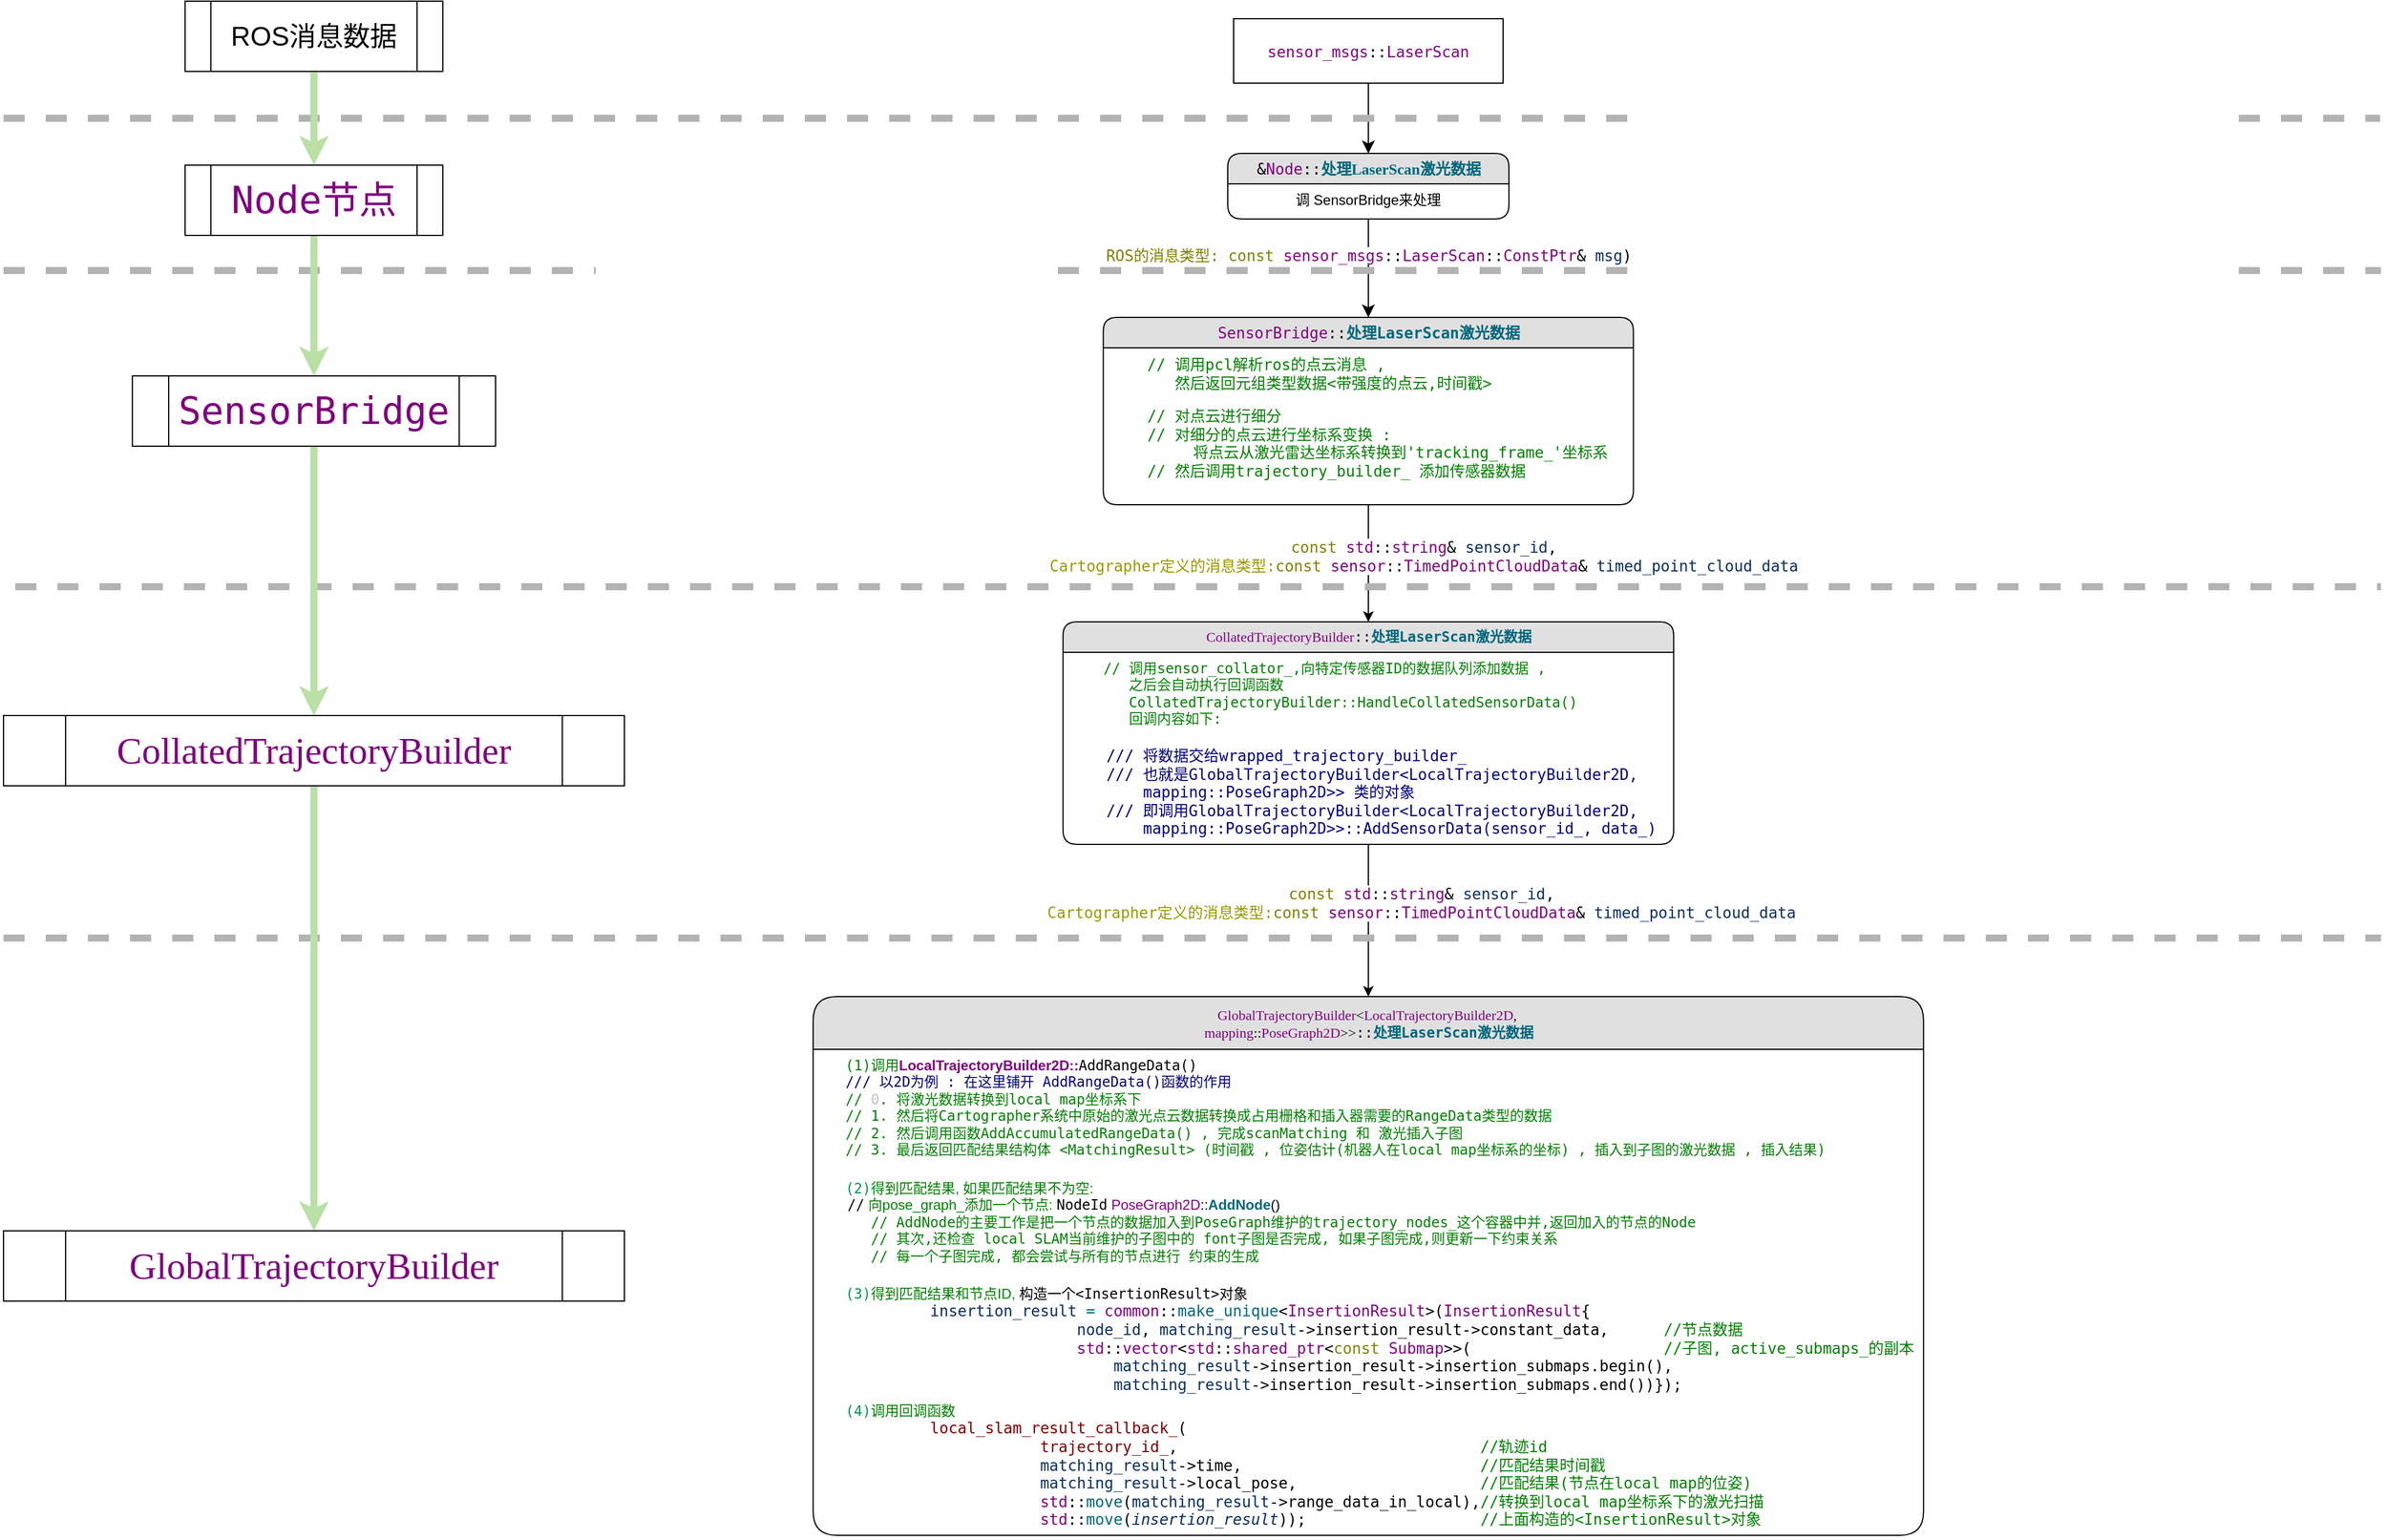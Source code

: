 <mxfile version="12.8.5" type="device"><diagram name="Page-1" id="52a04d89-c75d-2922-d76d-85b35f80e030"><mxGraphModel dx="3928" dy="987" grid="1" gridSize="10" guides="1" tooltips="1" connect="1" arrows="1" fold="1" page="1" pageScale="1" pageWidth="1100" pageHeight="850" background="#ffffff" math="0" shadow="0"><root><mxCell id="0"/><mxCell id="1" parent="0"/><mxCell id="1fdf3b25b50cf41e-27" style="edgeStyle=none;html=1;labelBackgroundColor=none;startFill=0;startSize=8;endFill=1;endSize=8;fontFamily=Verdana;fontSize=12;" parent="1" source="17472293e6e8944d-30" target="1fdf3b25b50cf41e-1" edge="1"><mxGeometry relative="1" as="geometry"/></mxCell><mxCell id="17472293e6e8944d-30" value="&lt;pre style=&quot;font-size: medium ; margin-top: 0px ; margin-bottom: 0px&quot;&gt;&lt;span style=&quot;color: rgb(128 , 0 , 128)&quot;&gt;sensor_msgs&lt;/span&gt;::&lt;span style=&quot;color: rgb(128 , 0 , 128)&quot;&gt;LaserScan&lt;/span&gt;&lt;/pre&gt;" style="whiteSpace=wrap;html=1;rounded=0;shadow=0;comic=0;labelBackgroundColor=none;strokeWidth=1;fontFamily=Verdana;fontSize=12;align=center;" parent="1" vertex="1"><mxGeometry x="-50" y="55" width="230" height="55" as="geometry"/></mxCell><mxCell id="1fdf3b25b50cf41e-28" style="edgeStyle=none;html=1;labelBackgroundColor=none;startFill=0;startSize=8;endFill=1;endSize=8;fontFamily=Verdana;fontSize=12;entryX=0.5;entryY=0;entryDx=0;entryDy=0;" parent="1" source="1fdf3b25b50cf41e-1" target="2oKRFLyECyDl7NHbIisZ-1" edge="1"><mxGeometry relative="1" as="geometry"><mxPoint x="720" y="82.545" as="targetPoint"/></mxGeometry></mxCell><mxCell id="2oKRFLyECyDl7NHbIisZ-4" value="&lt;pre style=&quot;font-size: medium ; margin-top: 0px ; margin-bottom: 0px&quot;&gt;&lt;span style=&quot;color: rgb(128 , 128 , 0)&quot;&gt;ROS的消息类型: const&lt;/span&gt;&lt;span style=&quot;color: rgb(192 , 192 , 192)&quot;&gt; &lt;/span&gt;&lt;span style=&quot;color: rgb(128 , 0 , 128)&quot;&gt;sensor_msgs&lt;/span&gt;::&lt;span style=&quot;color: rgb(128 , 0 , 128)&quot;&gt;LaserScan&lt;/span&gt;::&lt;span style=&quot;color: rgb(128 , 0 , 128)&quot;&gt;ConstPtr&lt;/span&gt;&amp;amp;&lt;span style=&quot;color: rgb(192 , 192 , 192)&quot;&gt; &lt;/span&gt;&lt;span style=&quot;color: rgb(9 , 46 , 100)&quot;&gt;msg&lt;/span&gt;)&lt;/pre&gt;" style="text;html=1;align=center;verticalAlign=middle;resizable=0;points=[];labelBackgroundColor=#ffffff;fontSize=13;" vertex="1" connectable="0" parent="1fdf3b25b50cf41e-28"><mxGeometry x="-0.267" relative="1" as="geometry"><mxPoint as="offset"/></mxGeometry></mxCell><mxCell id="1fdf3b25b50cf41e-1" value="&lt;pre style=&quot;font-size: 13px; margin-top: 0px; margin-bottom: 0px;&quot;&gt;&amp;amp;&lt;span style=&quot;color: rgb(128, 0, 128); font-size: 13px;&quot;&gt;Node&lt;/span&gt;::&lt;b style=&quot;color: rgb(0, 103, 124); font-family: verdana; white-space: nowrap; font-size: 13px;&quot;&gt;处理LaserScan激光数据&lt;/b&gt;&lt;/pre&gt;" style="swimlane;html=1;fontStyle=0;childLayout=stackLayout;horizontal=1;startSize=26;fillColor=#e0e0e0;horizontalStack=0;resizeParent=1;resizeLast=0;collapsible=1;marginBottom=0;swimlaneFillColor=#ffffff;align=center;rounded=1;shadow=0;comic=0;labelBackgroundColor=none;strokeWidth=1;fontFamily=Verdana;fontSize=13;" parent="1" vertex="1"><mxGeometry x="-55" y="170" width="240" height="56" as="geometry"/></mxCell><mxCell id="1fdf3b25b50cf41e-2" value="调 SensorBridge来处理" style="text;html=1;strokeColor=none;fillColor=none;spacingLeft=4;spacingRight=4;whiteSpace=wrap;overflow=hidden;rotatable=0;points=[[0,0.5],[1,0.5]];portConstraint=eastwest;align=center;" parent="1fdf3b25b50cf41e-1" vertex="1"><mxGeometry y="26" width="240" height="26" as="geometry"/></mxCell><mxCell id="2oKRFLyECyDl7NHbIisZ-8" style="edgeStyle=orthogonalEdgeStyle;rounded=0;orthogonalLoop=1;jettySize=auto;html=1;exitX=0.5;exitY=1;exitDx=0;exitDy=0;entryX=0.5;entryY=0;entryDx=0;entryDy=0;fontSize=12;" edge="1" parent="1" source="2oKRFLyECyDl7NHbIisZ-1" target="2oKRFLyECyDl7NHbIisZ-5"><mxGeometry relative="1" as="geometry"/></mxCell><mxCell id="2oKRFLyECyDl7NHbIisZ-9" value="&lt;pre style=&quot;font-size: medium ; margin-top: 0px ; margin-bottom: 0px&quot;&gt;&lt;span style=&quot;color: rgb(192 , 192 , 192)&quot;&gt;            &lt;/span&gt;&lt;span style=&quot;color: rgb(128 , 128 , 0)&quot;&gt;const&lt;/span&gt;&lt;span style=&quot;color: rgb(192 , 192 , 192)&quot;&gt; &lt;/span&gt;&lt;span style=&quot;color: rgb(128 , 0 , 128)&quot;&gt;std&lt;/span&gt;::&lt;span style=&quot;color: rgb(128 , 0 , 128)&quot;&gt;string&lt;/span&gt;&amp;amp;&lt;span style=&quot;color: rgb(192 , 192 , 192)&quot;&gt; &lt;/span&gt;&lt;span style=&quot;color: rgb(9 , 46 , 100)&quot;&gt;sensor_id&lt;/span&gt;,&lt;/pre&gt;&lt;pre style=&quot;font-size: medium ; margin-top: 0px ; margin-bottom: 0px&quot;&gt;&lt;span style=&quot;color: rgb(192 , 192 , 192)&quot;&gt;         &lt;/span&gt;&lt;font color=&quot;#999900&quot;&gt;   Cartographer定义的消息类型:&lt;/font&gt;&lt;span style=&quot;color: rgb(128 , 128 , 0)&quot;&gt;const&lt;/span&gt;&lt;span style=&quot;color: rgb(192 , 192 , 192)&quot;&gt; &lt;/span&gt;&lt;span style=&quot;color: rgb(128 , 0 , 128)&quot;&gt;sensor&lt;/span&gt;::&lt;span style=&quot;color: rgb(128 , 0 , 128)&quot;&gt;TimedPointCloudData&lt;/span&gt;&amp;amp;&lt;span style=&quot;color: rgb(192 , 192 , 192)&quot;&gt; &lt;/span&gt;&lt;span style=&quot;color: rgb(9 , 46 , 100)&quot;&gt;timed_point_cloud_data&lt;/span&gt;&lt;/pre&gt;" style="text;html=1;align=center;verticalAlign=middle;resizable=0;points=[];labelBackgroundColor=#ffffff;fontSize=12;" vertex="1" connectable="0" parent="2oKRFLyECyDl7NHbIisZ-8"><mxGeometry x="-0.293" relative="1" as="geometry"><mxPoint y="8" as="offset"/></mxGeometry></mxCell><mxCell id="2oKRFLyECyDl7NHbIisZ-1" value="&lt;pre style=&quot;font-size: medium ; margin-top: 0px ; margin-bottom: 0px&quot;&gt;&lt;pre style=&quot;margin-top: 0px ; margin-bottom: 0px&quot;&gt;&lt;span style=&quot;color: rgb(128 , 0 , 128)&quot;&gt;SensorBridge&lt;/span&gt;::&lt;font color=&quot;#00677c&quot;&gt;&lt;b&gt;处理LaserScan激光数据&lt;/b&gt;&lt;/font&gt;&lt;/pre&gt;&lt;/pre&gt;" style="swimlane;html=1;fontStyle=0;childLayout=stackLayout;horizontal=1;startSize=26;fillColor=#e0e0e0;horizontalStack=0;resizeParent=1;resizeLast=0;collapsible=1;marginBottom=0;swimlaneFillColor=#ffffff;align=center;rounded=1;shadow=0;comic=0;labelBackgroundColor=none;strokeWidth=1;fontFamily=Verdana;fontSize=12" vertex="1" parent="1"><mxGeometry x="-161.25" y="310" width="452.5" height="160" as="geometry"/></mxCell><mxCell id="2oKRFLyECyDl7NHbIisZ-2" value="&lt;pre style=&quot;font-size: medium ; margin-top: 0px ; margin-bottom: 0px&quot;&gt;&lt;span style=&quot;color: rgb(0 , 128 , 0)&quot;&gt;    //&lt;/span&gt;&lt;span style=&quot;color: rgb(192 , 192 , 192)&quot;&gt; &lt;/span&gt;&lt;span style=&quot;color: rgb(0 , 128 , 0)&quot;&gt;调用pcl解析ros的点云消息&lt;/span&gt;&lt;span style=&quot;color: rgb(192 , 192 , 192)&quot;&gt; &lt;/span&gt;&lt;span style=&quot;color: rgb(0 , 128 , 0)&quot;&gt;,&lt;/span&gt;&lt;span style=&quot;color: rgb(192 , 192 , 192)&quot;&gt; &lt;/span&gt;&lt;/pre&gt;&lt;pre style=&quot;font-size: medium ; margin-top: 0px ; margin-bottom: 0px&quot;&gt;&lt;span style=&quot;color: rgb(0 , 128 , 0)&quot;&gt;       然后返回元组类型数据&amp;lt;带强度的点云,时间戳&amp;gt;&lt;/span&gt;&lt;/pre&gt;" style="text;html=1;strokeColor=none;fillColor=none;spacingLeft=4;spacingRight=4;whiteSpace=wrap;overflow=hidden;rotatable=0;points=[[0,0.5],[1,0.5]];portConstraint=eastwest;align=left;" vertex="1" parent="2oKRFLyECyDl7NHbIisZ-1"><mxGeometry y="26" width="452.5" height="44" as="geometry"/></mxCell><mxCell id="2oKRFLyECyDl7NHbIisZ-3" value="&lt;pre style=&quot;font-size: medium ; margin-top: 0px ; margin-bottom: 0px&quot;&gt;&lt;pre style=&quot;margin-top: 0px ; margin-bottom: 0px&quot;&gt;&lt;span style=&quot;color: rgb(192 , 192 , 192)&quot;&gt;    &lt;/span&gt;&lt;span style=&quot;color: rgb(0 , 128 , 0)&quot;&gt;//&lt;/span&gt;&lt;span style=&quot;color: rgb(192 , 192 , 192)&quot;&gt; &lt;/span&gt;&lt;span style=&quot;color: rgb(0 , 128 , 0)&quot;&gt;对点云进行细分&lt;/span&gt;&lt;/pre&gt;&lt;pre style=&quot;margin-top: 0px ; margin-bottom: 0px&quot;&gt;&lt;span style=&quot;color: rgb(192 , 192 , 192)&quot;&gt;    &lt;/span&gt;&lt;span style=&quot;color: rgb(0 , 128 , 0)&quot;&gt;//&lt;/span&gt;&lt;font color=&quot;#c0c0c0&quot;&gt; &lt;/font&gt;&lt;span style=&quot;color: rgb(0 , 128 , 0)&quot;&gt;对细分的点云进行坐标系变换&lt;/span&gt;&lt;span style=&quot;color: rgb(192 , 192 , 192)&quot;&gt; &lt;/span&gt;&lt;span style=&quot;color: rgb(0 , 128 , 0)&quot;&gt;:&lt;/span&gt;&lt;/pre&gt;&lt;pre style=&quot;margin-top: 0px ; margin-bottom: 0px&quot;&gt;&lt;span style=&quot;color: rgb(0 , 128 , 0)&quot;&gt;         将点云从激光雷达坐标系转换到'tracking_frame_'坐标系&lt;/span&gt;&lt;/pre&gt;&lt;pre style=&quot;margin-top: 0px ; margin-bottom: 0px&quot;&gt;&lt;span style=&quot;color: rgb(192 , 192 , 192)&quot;&gt;    &lt;/span&gt;&lt;span style=&quot;color: rgb(0 , 128 , 0)&quot;&gt;//&lt;/span&gt;&lt;span style=&quot;color: rgb(192 , 192 , 192)&quot;&gt; &lt;/span&gt;&lt;span style=&quot;color: rgb(0 , 128 , 0)&quot;&gt;然后调用trajectory_builder_&lt;/span&gt;&lt;span style=&quot;color: rgb(192 , 192 , 192)&quot;&gt; &lt;/span&gt;&lt;span style=&quot;color: rgb(0 , 128 , 0)&quot;&gt;添加传感器数据&lt;/span&gt;&lt;/pre&gt;&lt;/pre&gt;" style="text;html=1;strokeColor=none;fillColor=none;spacingLeft=4;spacingRight=4;whiteSpace=wrap;overflow=hidden;rotatable=0;points=[[0,0.5],[1,0.5]];portConstraint=eastwest;align=left;" vertex="1" parent="2oKRFLyECyDl7NHbIisZ-1"><mxGeometry y="70" width="452.5" height="70" as="geometry"/></mxCell><mxCell id="2oKRFLyECyDl7NHbIisZ-13" style="edgeStyle=orthogonalEdgeStyle;rounded=0;orthogonalLoop=1;jettySize=auto;html=1;exitX=0.5;exitY=1;exitDx=0;exitDy=0;fontSize=12;" edge="1" parent="1" source="2oKRFLyECyDl7NHbIisZ-5" target="2oKRFLyECyDl7NHbIisZ-10"><mxGeometry relative="1" as="geometry"/></mxCell><mxCell id="2oKRFLyECyDl7NHbIisZ-14" value="&lt;pre style=&quot;font-size: medium ; margin-top: 0px ; margin-bottom: 0px&quot;&gt;&lt;pre style=&quot;margin-top: 0px ; margin-bottom: 0px&quot;&gt;&lt;span style=&quot;color: rgb(192 , 192 , 192)&quot;&gt;            &lt;/span&gt;&lt;span style=&quot;color: rgb(128 , 128 , 0)&quot;&gt;const&lt;/span&gt;&lt;span style=&quot;color: rgb(192 , 192 , 192)&quot;&gt; &lt;/span&gt;&lt;span style=&quot;color: rgb(128 , 0 , 128)&quot;&gt;std&lt;/span&gt;::&lt;span style=&quot;color: rgb(128 , 0 , 128)&quot;&gt;string&lt;/span&gt;&amp;amp;&lt;span style=&quot;color: rgb(192 , 192 , 192)&quot;&gt; &lt;/span&gt;&lt;span style=&quot;color: rgb(9 , 46 , 100)&quot;&gt;sensor_id&lt;/span&gt;,&lt;/pre&gt;&lt;pre style=&quot;margin-top: 0px ; margin-bottom: 0px&quot;&gt;&lt;span style=&quot;color: rgb(192 , 192 , 192)&quot;&gt;         &lt;/span&gt;&lt;font color=&quot;#999900&quot;&gt;   Cartographer定义的消息类型:&lt;/font&gt;&lt;span style=&quot;color: rgb(128 , 128 , 0)&quot;&gt;const&lt;/span&gt;&lt;span style=&quot;color: rgb(192 , 192 , 192)&quot;&gt; &lt;/span&gt;&lt;span style=&quot;color: rgb(128 , 0 , 128)&quot;&gt;sensor&lt;/span&gt;::&lt;span style=&quot;color: rgb(128 , 0 , 128)&quot;&gt;TimedPointCloudData&lt;/span&gt;&amp;amp;&lt;span style=&quot;color: rgb(192 , 192 , 192)&quot;&gt; &lt;/span&gt;&lt;span style=&quot;color: rgb(9 , 46 , 100)&quot;&gt;timed_point_cloud_data&lt;/span&gt;&lt;/pre&gt;&lt;/pre&gt;" style="text;html=1;align=center;verticalAlign=middle;resizable=0;points=[];labelBackgroundColor=#ffffff;fontSize=12;" vertex="1" connectable="0" parent="2oKRFLyECyDl7NHbIisZ-13"><mxGeometry x="-0.232" y="-2" relative="1" as="geometry"><mxPoint as="offset"/></mxGeometry></mxCell><mxCell id="2oKRFLyECyDl7NHbIisZ-5" value="&lt;pre style=&quot;font-size: 12px; margin-top: 0px; margin-bottom: 0px;&quot;&gt;&lt;pre style=&quot;margin-top: 0px; margin-bottom: 0px; font-size: 12px;&quot;&gt;&lt;span style=&quot;color: rgb(128, 0, 128); font-family: verdana; white-space: nowrap; font-size: 12px;&quot;&gt;CollatedTrajectoryBuilder&lt;/span&gt;::&lt;font color=&quot;#00677c&quot; style=&quot;font-size: 12px;&quot;&gt;&lt;b style=&quot;font-size: 12px;&quot;&gt;处理LaserScan激光数据&lt;/b&gt;&lt;/font&gt;&lt;/pre&gt;&lt;/pre&gt;" style="swimlane;html=1;fontStyle=0;childLayout=stackLayout;horizontal=1;startSize=26;fillColor=#e0e0e0;horizontalStack=0;resizeParent=1;resizeLast=0;collapsible=1;marginBottom=0;swimlaneFillColor=#ffffff;align=center;rounded=1;shadow=0;comic=0;labelBackgroundColor=none;strokeWidth=1;fontFamily=Verdana;fontSize=12;" vertex="1" parent="1"><mxGeometry x="-195.62" y="570" width="521.25" height="190" as="geometry"/></mxCell><mxCell id="2oKRFLyECyDl7NHbIisZ-6" value="&lt;pre style=&quot;font-size: 12px ; margin-top: 0px ; margin-bottom: 0px&quot;&gt;&lt;pre style=&quot;margin-top: 0px ; margin-bottom: 0px ; font-size: 12px&quot;&gt;&lt;span style=&quot;color: rgb(0 , 128 , 0) ; font-size: 12px&quot;&gt;    //&lt;/span&gt;&lt;span style=&quot;color: rgb(192 , 192 , 192) ; font-size: 12px&quot;&gt; &lt;/span&gt;&lt;span style=&quot;color: rgb(0 , 128 , 0) ; font-size: 12px&quot;&gt;调用sensor_collator_,向特定传感器ID的数据队列添加数据&lt;/span&gt;&lt;span style=&quot;color: rgb(192 , 192 , 192) ; font-size: 12px&quot;&gt; &lt;/span&gt;&lt;span style=&quot;color: rgb(0 , 128 , 0) ; font-size: 12px&quot;&gt;,&lt;/span&gt;&lt;/pre&gt;&lt;pre style=&quot;margin-top: 0px ; margin-bottom: 0px ; font-size: 12px&quot;&gt;&lt;span style=&quot;color: rgb(192 , 192 , 192) ; font-size: 12px&quot;&gt;       &lt;/span&gt;&lt;span style=&quot;color: rgb(0 , 128 , 0) ; font-size: 12px&quot;&gt;之后会自动执行回调函数&lt;/span&gt;&lt;/pre&gt;&lt;pre style=&quot;margin-top: 0px ; margin-bottom: 0px ; font-size: 12px&quot;&gt;&lt;span style=&quot;color: rgb(0 , 128 , 0) ; font-size: 12px&quot;&gt;       CollatedTrajectoryBuilder::HandleCollatedSensorData()&lt;/span&gt;&lt;/pre&gt;&lt;pre style=&quot;margin-top: 0px ; margin-bottom: 0px ; font-size: 12px&quot;&gt;&lt;span style=&quot;color: rgb(0 , 128 , 0) ; font-size: 12px&quot;&gt;       回调内容如下:&lt;/span&gt;&lt;/pre&gt;&lt;/pre&gt;" style="text;html=1;strokeColor=none;fillColor=none;spacingLeft=4;spacingRight=4;whiteSpace=wrap;overflow=hidden;rotatable=0;points=[[0,0.5],[1,0.5]];portConstraint=eastwest;align=left;fontSize=12;" vertex="1" parent="2oKRFLyECyDl7NHbIisZ-5"><mxGeometry y="26" width="521.25" height="74" as="geometry"/></mxCell><mxCell id="2oKRFLyECyDl7NHbIisZ-7" value="&lt;pre style=&quot;font-size: medium ; margin-top: 0px ; margin-bottom: 0px&quot;&gt;&lt;pre style=&quot;margin-top: 0px ; margin-bottom: 0px&quot;&gt;&lt;pre style=&quot;margin-top: 0px ; margin-bottom: 0px&quot;&gt;&lt;span style=&quot;color: rgb(192 , 192 , 192)&quot;&gt;    &lt;/span&gt;&lt;span style=&quot;color: rgb(0 , 0 , 128)&quot;&gt;///&lt;/span&gt;&lt;span style=&quot;color: rgb(192 , 192 , 192)&quot;&gt; &lt;/span&gt;&lt;span style=&quot;color: rgb(0 , 0 , 128)&quot;&gt;将数据交给wrapped_trajectory_builder_&lt;/span&gt;&lt;/pre&gt;&lt;pre style=&quot;margin-top: 0px ; margin-bottom: 0px&quot;&gt;&lt;span style=&quot;color: rgb(192 , 192 , 192)&quot;&gt;    &lt;/span&gt;&lt;span style=&quot;color: rgb(0 , 0 , 128)&quot;&gt;///&lt;/span&gt;&lt;span style=&quot;color: rgb(192 , 192 , 192)&quot;&gt; &lt;/span&gt;&lt;span style=&quot;color: rgb(0 , 0 , 128)&quot;&gt;也就是GlobalTrajectoryBuilder&amp;lt;LocalTrajectoryBuilder2D,&lt;/span&gt;&lt;/pre&gt;&lt;pre style=&quot;margin-top: 0px ; margin-bottom: 0px&quot;&gt;&lt;span style=&quot;color: rgb(192 , 192 , 192)&quot;&gt;        &lt;/span&gt;&lt;span style=&quot;color: rgb(0 , 0 , 128)&quot;&gt;mapping::PoseGraph2D&amp;gt;&amp;gt;&lt;/span&gt;&lt;span style=&quot;color: rgb(192 , 192 , 192)&quot;&gt; &lt;/span&gt;&lt;span style=&quot;color: rgb(0 , 0 , 128)&quot;&gt;类的对象&lt;/span&gt;&lt;/pre&gt;&lt;pre style=&quot;margin-top: 0px ; margin-bottom: 0px&quot;&gt;&lt;span style=&quot;color: rgb(192 , 192 , 192)&quot;&gt;    &lt;/span&gt;&lt;span style=&quot;color: rgb(0 , 0 , 128)&quot;&gt;///&lt;/span&gt;&lt;span style=&quot;color: rgb(192 , 192 , 192)&quot;&gt; &lt;/span&gt;&lt;span style=&quot;color: rgb(0 , 0 , 128)&quot;&gt;即调用GlobalTrajectoryBuilder&amp;lt;LocalTrajectoryBuilder2D,&lt;/span&gt;&lt;span style=&quot;color: rgb(192 , 192 , 192)&quot;&gt; &lt;/span&gt;&lt;/pre&gt;&lt;pre style=&quot;margin-top: 0px ; margin-bottom: 0px&quot;&gt;&lt;span style=&quot;color: rgb(0 , 0 , 128)&quot;&gt;        mapping::PoseGraph2D&amp;gt;&amp;gt;::AddSensorData(sensor_id_,&lt;/span&gt;&lt;span style=&quot;color: rgb(192 , 192 , 192)&quot;&gt; &lt;/span&gt;&lt;span style=&quot;color: rgb(0 , 0 , 128)&quot;&gt;data_)&lt;/span&gt;&lt;/pre&gt;&lt;/pre&gt;&lt;/pre&gt;" style="text;html=1;strokeColor=none;fillColor=none;spacingLeft=4;spacingRight=4;whiteSpace=wrap;overflow=hidden;rotatable=0;points=[[0,0.5],[1,0.5]];portConstraint=eastwest;align=left;" vertex="1" parent="2oKRFLyECyDl7NHbIisZ-5"><mxGeometry y="100" width="521.25" height="90" as="geometry"/></mxCell><mxCell id="2oKRFLyECyDl7NHbIisZ-10" value="&lt;pre style=&quot;font-size: 12px; margin-top: 0px; margin-bottom: 0px;&quot;&gt;&lt;pre style=&quot;margin-top: 0px; margin-bottom: 0px; font-size: 12px;&quot;&gt;&lt;span style=&quot;font-size: 12px; font-family: verdana; white-space: nowrap; color: rgb(128, 0, 128);&quot;&gt;GlobalTrajectoryBuilder&lt;/span&gt;&lt;span style=&quot;font-size: 12px; font-family: verdana; white-space: nowrap;&quot;&gt;&amp;lt;&lt;/span&gt;&lt;span style=&quot;font-size: 12px; font-family: verdana; white-space: nowrap; color: rgb(128, 0, 128);&quot;&gt;LocalTrajectoryBuilder2D&lt;/span&gt;&lt;span style=&quot;font-size: 12px; font-family: verdana; white-space: nowrap;&quot;&gt;,&lt;/span&gt;&lt;span style=&quot;font-size: 12px; font-family: verdana; white-space: nowrap; color: rgb(192, 192, 192);&quot;&gt;&amp;nbsp;&lt;/span&gt;&lt;/pre&gt;&lt;pre style=&quot;margin-top: 0px; margin-bottom: 0px; font-size: 12px;&quot;&gt;&lt;span style=&quot;font-size: 12px; font-family: verdana; white-space: nowrap; color: rgb(128, 0, 128);&quot;&gt;mapping&lt;/span&gt;&lt;span style=&quot;font-size: 12px; font-family: verdana; white-space: nowrap;&quot;&gt;::&lt;/span&gt;&lt;span style=&quot;font-size: 12px; font-family: verdana; white-space: nowrap; color: rgb(128, 0, 128);&quot;&gt;PoseGraph2D&lt;/span&gt;&lt;span style=&quot;font-size: 12px; font-family: verdana; white-space: nowrap;&quot;&gt;&amp;gt;&amp;gt;&lt;/span&gt;::&lt;font color=&quot;#00677c&quot; style=&quot;font-size: 12px;&quot;&gt;&lt;b style=&quot;font-size: 12px;&quot;&gt;处理LaserScan激光数据&lt;/b&gt;&lt;/font&gt;&lt;/pre&gt;&lt;/pre&gt;" style="swimlane;html=1;fontStyle=0;childLayout=stackLayout;horizontal=1;startSize=45;fillColor=#e0e0e0;horizontalStack=0;resizeParent=1;resizeLast=0;collapsible=1;marginBottom=0;swimlaneFillColor=#ffffff;align=center;rounded=1;shadow=0;comic=0;labelBackgroundColor=none;strokeWidth=1;fontFamily=Verdana;fontSize=12;" vertex="1" parent="1"><mxGeometry x="-408.9" y="890" width="947.8" height="460" as="geometry"/></mxCell><mxCell id="2oKRFLyECyDl7NHbIisZ-11" value="&lt;pre style=&quot;font-size: 12px ; margin-top: 0px ; margin-bottom: 0px&quot;&gt;&lt;pre style=&quot;margin-top: 0px ; margin-bottom: 0px ; font-size: 12px&quot;&gt;&lt;span style=&quot;color: rgb(0 , 128 , 0) ; font-size: 12px&quot;&gt;   (1)调用&lt;/span&gt;&lt;span style=&quot;font-family: &amp;#34;helvetica&amp;#34; ; white-space: normal ; font-weight: 600 ; color: rgb(128 , 0 , 128) ; font-size: 12px&quot;&gt;LocalTrajectoryBuilder2D::&lt;/span&gt;AddRangeData()&lt;/pre&gt;&lt;pre style=&quot;margin-top: 0px ; margin-bottom: 0px ; font-size: 12px&quot;&gt;&lt;pre style=&quot;font-size: 12px ; margin-top: 0px ; margin-bottom: 0px&quot;&gt;&lt;span style=&quot;color: rgb(192 , 192 , 192) ; font-size: 12px&quot;&gt;   &lt;/span&gt;&lt;span style=&quot;color: rgb(0 , 0 , 128) ; font-size: 12px&quot;&gt;///&lt;/span&gt;&lt;span style=&quot;color: rgb(192 , 192 , 192) ; font-size: 12px&quot;&gt; &lt;/span&gt;&lt;span style=&quot;color: rgb(0 , 0 , 128) ; font-size: 12px&quot;&gt;以2D为例&lt;/span&gt;&lt;span style=&quot;color: rgb(192 , 192 , 192) ; font-size: 12px&quot;&gt; &lt;/span&gt;&lt;span style=&quot;color: rgb(0 , 0 , 128) ; font-size: 12px&quot;&gt;:&lt;/span&gt;&lt;span style=&quot;color: rgb(192 , 192 , 192) ; font-size: 12px&quot;&gt; &lt;/span&gt;&lt;span style=&quot;color: rgb(0 , 0 , 128) ; font-size: 12px&quot;&gt;在这里铺开&lt;/span&gt;&lt;span style=&quot;color: rgb(192 , 192 , 192) ; font-size: 12px&quot;&gt; &lt;/span&gt;&lt;span style=&quot;color: rgb(0 , 0 , 128) ; font-size: 12px&quot;&gt;AddRangeData()函数的作用&lt;/span&gt;&lt;/pre&gt;&lt;pre style=&quot;font-size: 12px ; margin-top: 0px ; margin-bottom: 0px&quot;&gt;&lt;pre style=&quot;margin-top: 0px ; margin-bottom: 0px&quot;&gt;&lt;span style=&quot;color: rgb(192 , 192 , 192)&quot;&gt;   &lt;/span&gt;&lt;span style=&quot;color: rgb(0 , 128 , 0)&quot;&gt;//&lt;/span&gt;&lt;span style=&quot;color: rgb(192 , 192 , 192)&quot;&gt; 0&lt;/span&gt;&lt;span style=&quot;color: rgb(0 , 128 , 0)&quot;&gt;.&lt;/span&gt;&lt;span style=&quot;color: rgb(192 , 192 , 192)&quot;&gt; &lt;/span&gt;&lt;font color=&quot;#008000&quot;&gt;将激光数据转换到local map坐标系下&lt;/font&gt;&lt;/pre&gt;&lt;/pre&gt;&lt;pre style=&quot;font-size: 12px ; margin-top: 0px ; margin-bottom: 0px&quot;&gt;&lt;span style=&quot;color: rgb(192 , 192 , 192) ; font-size: 12px&quot;&gt;   &lt;/span&gt;&lt;span style=&quot;color: rgb(0 , 128 , 0) ; font-size: 12px&quot;&gt;//&lt;/span&gt;&lt;span style=&quot;color: rgb(192 , 192 , 192) ; font-size: 12px&quot;&gt; &lt;/span&gt;&lt;span style=&quot;color: rgb(0 , 128 , 0) ; font-size: 12px&quot;&gt;1.&lt;/span&gt;&lt;span style=&quot;color: rgb(192 , 192 , 192) ; font-size: 12px&quot;&gt; &lt;/span&gt;&lt;span style=&quot;color: rgb(0 , 128 , 0) ; font-size: 12px&quot;&gt;然后将Cartographer系统中原始的激光点云数据转换成占用栅格和插入器需要的RangeData类型的数据&lt;/span&gt;&lt;/pre&gt;&lt;pre style=&quot;font-size: 12px ; margin-top: 0px ; margin-bottom: 0px&quot;&gt;&lt;span style=&quot;color: rgb(192 , 192 , 192) ; font-size: 12px&quot;&gt;   &lt;/span&gt;&lt;span style=&quot;color: rgb(0 , 128 , 0) ; font-size: 12px&quot;&gt;//&lt;/span&gt;&lt;span style=&quot;color: rgb(192 , 192 , 192) ; font-size: 12px&quot;&gt; &lt;/span&gt;&lt;span style=&quot;color: rgb(0 , 128 , 0) ; font-size: 12px&quot;&gt;2.&lt;/span&gt;&lt;span style=&quot;color: rgb(192 , 192 , 192) ; font-size: 12px&quot;&gt; &lt;/span&gt;&lt;span style=&quot;color: rgb(0 , 128 , 0) ; font-size: 12px&quot;&gt;然后调用函数AddAccumulatedRangeData()&lt;/span&gt;&lt;span style=&quot;color: rgb(192 , 192 , 192) ; font-size: 12px&quot;&gt; &lt;/span&gt;&lt;span style=&quot;color: rgb(0 , 128 , 0) ; font-size: 12px&quot;&gt;,&lt;/span&gt;&lt;span style=&quot;color: rgb(192 , 192 , 192) ; font-size: 12px&quot;&gt; &lt;/span&gt;&lt;span style=&quot;color: rgb(0 , 128 , 0) ; font-size: 12px&quot;&gt;完成scanMatching&lt;/span&gt;&lt;span style=&quot;color: rgb(192 , 192 , 192) ; font-size: 12px&quot;&gt; &lt;/span&gt;&lt;span style=&quot;color: rgb(0 , 128 , 0) ; font-size: 12px&quot;&gt;和&lt;/span&gt;&lt;span style=&quot;color: rgb(192 , 192 , 192) ; font-size: 12px&quot;&gt; &lt;/span&gt;&lt;span style=&quot;color: rgb(0 , 128 , 0) ; font-size: 12px&quot;&gt;激光插入子图&lt;/span&gt;&lt;/pre&gt;&lt;pre style=&quot;font-size: 12px ; margin-top: 0px ; margin-bottom: 0px&quot;&gt;&lt;span style=&quot;color: rgb(192 , 192 , 192) ; font-size: 12px&quot;&gt;   &lt;/span&gt;&lt;span style=&quot;color: rgb(0 , 128 , 0) ; font-size: 12px&quot;&gt;//&lt;/span&gt;&lt;span style=&quot;color: rgb(192 , 192 , 192) ; font-size: 12px&quot;&gt; &lt;/span&gt;&lt;span style=&quot;color: rgb(0 , 128 , 0) ; font-size: 12px&quot;&gt;3.&lt;/span&gt;&lt;span style=&quot;color: rgb(192 , 192 , 192) ; font-size: 12px&quot;&gt; &lt;/span&gt;&lt;span style=&quot;color: rgb(0 , 128 , 0) ; font-size: 12px&quot;&gt;最后返回匹配结果结构体&lt;/span&gt;&lt;span style=&quot;color: rgb(192 , 192 , 192) ; font-size: 12px&quot;&gt; &lt;/span&gt;&lt;span style=&quot;color: rgb(0 , 128 , 0) ; font-size: 12px&quot;&gt;&amp;lt;MatchingResult&amp;gt;&lt;/span&gt;&lt;span style=&quot;color: rgb(192 , 192 , 192) ; font-size: 12px&quot;&gt; &lt;/span&gt;&lt;span style=&quot;color: rgb(0 , 128 , 0) ; font-size: 12px&quot;&gt;(时间戳&lt;/span&gt;&lt;span style=&quot;color: rgb(192 , 192 , 192) ; font-size: 12px&quot;&gt; &lt;/span&gt;&lt;span style=&quot;color: rgb(0 , 128 , 0) ; font-size: 12px&quot;&gt;,&lt;/span&gt;&lt;span style=&quot;color: rgb(192 , 192 , 192) ; font-size: 12px&quot;&gt; &lt;/span&gt;&lt;span style=&quot;color: rgb(0 , 128 , 0) ; font-size: 12px&quot;&gt;位姿估计(机器人在local&lt;/span&gt;&lt;span style=&quot;color: rgb(192 , 192 , 192) ; font-size: 12px&quot;&gt; &lt;/span&gt;&lt;span style=&quot;color: rgb(0 , 128 , 0) ; font-size: 12px&quot;&gt;map坐标系的坐标)&lt;/span&gt;&lt;span style=&quot;color: rgb(192 , 192 , 192) ; font-size: 12px&quot;&gt; &lt;/span&gt;&lt;span style=&quot;color: rgb(0 , 128 , 0) ; font-size: 12px&quot;&gt;,&lt;/span&gt;&lt;span style=&quot;color: rgb(192 , 192 , 192) ; font-size: 12px&quot;&gt; &lt;/span&gt;&lt;span style=&quot;color: rgb(0 , 128 , 0) ; font-size: 12px&quot;&gt;插入到子图的激光数据&lt;/span&gt;&lt;span style=&quot;color: rgb(192 , 192 , 192) ; font-size: 12px&quot;&gt; &lt;/span&gt;&lt;span style=&quot;color: rgb(0 , 128 , 0) ; font-size: 12px&quot;&gt;,&lt;/span&gt;&lt;span style=&quot;color: rgb(192 , 192 , 192) ; font-size: 12px&quot;&gt; &lt;/span&gt;&lt;span style=&quot;color: rgb(0 , 128 , 0) ; font-size: 12px&quot;&gt;插入结果)&lt;/span&gt;&lt;/pre&gt;&lt;/pre&gt;&lt;/pre&gt;" style="text;html=1;strokeColor=none;fillColor=none;spacingLeft=4;spacingRight=4;whiteSpace=wrap;overflow=hidden;rotatable=0;points=[[0,0.5],[1,0.5]];portConstraint=eastwest;align=left;fontSize=12;" vertex="1" parent="2oKRFLyECyDl7NHbIisZ-10"><mxGeometry y="45" width="947.8" height="105" as="geometry"/></mxCell><mxCell id="2oKRFLyECyDl7NHbIisZ-12" value="&lt;pre style=&quot;font-size: 12px ; margin-top: 0px ; margin-bottom: 0px&quot;&gt;&lt;pre style=&quot;margin-top: 0px ; margin-bottom: 0px ; font-size: 12px&quot;&gt;&lt;pre style=&quot;margin-top: 0px ; margin-bottom: 0px ; font-size: 12px&quot;&gt;&lt;font color=&quot;#c0c0c0&quot; style=&quot;font-size: 12px&quot;&gt;   &lt;/font&gt;&lt;font style=&quot;font-size: 12px&quot; color=&quot;#00994d&quot;&gt;(2)&lt;/font&gt;&lt;span style=&quot;font-family: &amp;#34;helvetica&amp;#34; ; white-space: normal ; color: rgb(0 , 128 , 0) ; font-size: 12px&quot;&gt;得到匹配结果, 如果匹配结果不为空:&lt;/span&gt;&lt;/pre&gt;&lt;pre style=&quot;margin-top: 0px ; margin-bottom: 0px ; font-size: 12px&quot;&gt;&lt;span style=&quot;font-family: &amp;#34;helvetica&amp;#34; ; white-space: normal ; color: rgb(0 , 128 , 0) ; font-size: 12px&quot;&gt;&amp;nbsp; &amp;nbsp; &amp;nbsp; &amp;nbsp;&lt;/span&gt;//&lt;span style=&quot;font-family: &amp;#34;helvetica&amp;#34; ; white-space: normal ; color: rgb(192 , 192 , 192) ; font-size: 12px&quot;&gt; &lt;/span&gt;&lt;span style=&quot;font-family: &amp;#34;helvetica&amp;#34; ; white-space: normal ; color: rgb(0 , 128 , 0) ; font-size: 12px&quot;&gt;向pose_graph_添加一个节点:&amp;nbsp;&lt;/span&gt;NodeId&lt;span style=&quot;font-size: 12px ; font-family: &amp;#34;helvetica&amp;#34; ; white-space: normal ; color: rgb(192 , 192 , 192)&quot;&gt; &lt;/span&gt;&lt;span style=&quot;font-size: 12px ; font-family: &amp;#34;helvetica&amp;#34; ; white-space: normal ; color: rgb(128 , 0 , 128)&quot;&gt;PoseGraph2D&lt;/span&gt;&lt;span style=&quot;font-size: 12px ; font-family: &amp;#34;helvetica&amp;#34; ; white-space: normal&quot;&gt;::&lt;/span&gt;&lt;span style=&quot;font-size: 12px ; font-family: &amp;#34;helvetica&amp;#34; ; white-space: normal ; font-weight: 600 ; color: rgb(0 , 103 , 124)&quot;&gt;AddNode&lt;/span&gt;&lt;span style=&quot;font-size: 12px ; font-family: &amp;#34;helvetica&amp;#34; ; white-space: normal&quot;&gt;()&lt;/span&gt;&lt;/pre&gt;&lt;pre style=&quot;margin-top: 0px ; margin-bottom: 0px ; font-size: 12px&quot;&gt;&lt;pre style=&quot;font-size: 12px ; margin-top: 0px ; margin-bottom: 0px&quot;&gt;&lt;span style=&quot;color: rgb(0 , 128 , 0) ; font-size: 12px&quot;&gt;      //&lt;/span&gt;&lt;span style=&quot;color: rgb(192 , 192 , 192) ; font-size: 12px&quot;&gt; &lt;/span&gt;&lt;span style=&quot;color: rgb(0 , 128 , 0) ; font-size: 12px&quot;&gt;AddNode的主要工作是把一个节点的数据加入到PoseGraph维护的trajectory_nodes_这个容器中并,返回加入的节点的Node&lt;/span&gt;&lt;/pre&gt;&lt;pre style=&quot;font-size: 12px ; margin-top: 0px ; margin-bottom: 0px&quot;&gt;&lt;span style=&quot;color: rgb(0 , 128 , 0) ; font-size: 12px&quot;&gt;      //&lt;/span&gt;&lt;span style=&quot;color: rgb(192 , 192 , 192) ; font-size: 12px&quot;&gt; &lt;/span&gt;&lt;span style=&quot;color: rgb(0 , 128 , 0) ; font-size: 12px&quot;&gt;其次,还检查&lt;/span&gt;&lt;span style=&quot;color: rgb(192 , 192 , 192) ; font-size: 12px&quot;&gt; &lt;/span&gt;&lt;span style=&quot;color: rgb(0 , 128 , 0) ; font-size: 12px&quot;&gt;local&lt;/span&gt;&lt;span style=&quot;color: rgb(192 , 192 , 192) ; font-size: 12px&quot;&gt; &lt;/span&gt;&lt;span style=&quot;color: rgb(0 , 128 , 0) ; font-size: 12px&quot;&gt;SLAM当前维护的子图中的&lt;/span&gt;&lt;span style=&quot;color: rgb(192 , 192 , 192) ; font-size: 12px&quot;&gt; &lt;/span&gt;&lt;span style=&quot;color: rgb(0 , 128 , 0) ; font-size: 12px&quot;&gt;font子图是否完成,&lt;/span&gt;&lt;span style=&quot;color: rgb(192 , 192 , 192) ; font-size: 12px&quot;&gt; &lt;/span&gt;&lt;span style=&quot;color: rgb(0 , 128 , 0) ; font-size: 12px&quot;&gt;如果子图完成,则更新一下约束关系&lt;/span&gt;&lt;/pre&gt;&lt;pre style=&quot;font-size: 12px ; margin-top: 0px ; margin-bottom: 0px&quot;&gt;&lt;span style=&quot;color: rgb(0 , 128 , 0) ; font-size: 12px&quot;&gt;      //&lt;/span&gt;&lt;span style=&quot;color: rgb(192 , 192 , 192) ; font-size: 12px&quot;&gt; &lt;/span&gt;&lt;span style=&quot;color: rgb(0 , 128 , 0) ; font-size: 12px&quot;&gt;每一个子图完成,&lt;/span&gt;&lt;span style=&quot;color: rgb(192 , 192 , 192) ; font-size: 12px&quot;&gt; &lt;/span&gt;&lt;span style=&quot;color: rgb(0 , 128 , 0) ; font-size: 12px&quot;&gt;都会尝试与所有的节点进行&lt;/span&gt;&lt;span style=&quot;color: rgb(192 , 192 , 192) ; font-size: 12px&quot;&gt; &lt;/span&gt;&lt;span style=&quot;color: rgb(0 , 128 , 0) ; font-size: 12px&quot;&gt;约束的生成&lt;/span&gt;&lt;/pre&gt;&lt;pre style=&quot;font-size: 12px ; margin-top: 0px ; margin-bottom: 0px&quot;&gt;&lt;br style=&quot;font-size: 12px&quot;&gt;&lt;/pre&gt;&lt;/pre&gt;&lt;/pre&gt;&lt;/pre&gt;" style="text;html=1;strokeColor=none;fillColor=none;spacingLeft=4;spacingRight=4;whiteSpace=wrap;overflow=hidden;rotatable=0;points=[[0,0.5],[1,0.5]];portConstraint=eastwest;align=left;fontSize=12;" vertex="1" parent="2oKRFLyECyDl7NHbIisZ-10"><mxGeometry y="150" width="947.8" height="90" as="geometry"/></mxCell><mxCell id="2oKRFLyECyDl7NHbIisZ-16" value="&lt;pre style=&quot;font-size: 12px ; margin-top: 0px ; margin-bottom: 0px&quot;&gt;&lt;pre style=&quot;margin-top: 0px ; margin-bottom: 0px ; font-size: 12px&quot;&gt;&lt;pre style=&quot;margin-top: 0px ; margin-bottom: 0px ; font-size: 12px&quot;&gt;&lt;font color=&quot;#c0c0c0&quot; style=&quot;font-size: 12px&quot;&gt;   &lt;/font&gt;&lt;font style=&quot;font-size: 12px&quot; color=&quot;#00994d&quot;&gt;(3)&lt;/font&gt;&lt;span style=&quot;font-family: &amp;#34;helvetica&amp;#34; ; white-space: normal ; color: rgb(0 , 128 , 0) ; font-size: 12px&quot;&gt;得到匹配结果和节点ID,&amp;nbsp;&lt;/span&gt;构造一个&amp;lt;InsertionResult&amp;gt;对象&lt;/pre&gt;&lt;pre style=&quot;margin-top: 0px ; margin-bottom: 0px ; font-size: 12px&quot;&gt;&lt;pre style=&quot;font-size: medium ; margin-top: 0px ; margin-bottom: 0px&quot;&gt;&lt;span style=&quot;color: rgb(192 , 192 , 192)&quot;&gt;            &lt;/span&gt;&lt;span style=&quot;color: rgb(9 , 46 , 100)&quot;&gt;insertion_result&lt;/span&gt;&lt;span style=&quot;color: rgb(192 , 192 , 192)&quot;&gt; &lt;/span&gt;&lt;span style=&quot;color: rgb(0 , 103 , 124)&quot;&gt;=&lt;/span&gt;&lt;span style=&quot;color: rgb(192 , 192 , 192)&quot;&gt; &lt;/span&gt;&lt;span style=&quot;color: rgb(128 , 0 , 128)&quot;&gt;common&lt;/span&gt;::&lt;span style=&quot;color: rgb(0 , 103 , 124)&quot;&gt;make_unique&lt;/span&gt;&amp;lt;&lt;span style=&quot;color: rgb(128 , 0 , 128)&quot;&gt;InsertionResult&lt;/span&gt;&amp;gt;(&lt;span style=&quot;color: rgb(128 , 0 , 128)&quot;&gt;InsertionResult&lt;/span&gt;{&lt;/pre&gt;&lt;pre style=&quot;font-size: medium ; margin-top: 0px ; margin-bottom: 0px&quot;&gt;&lt;span style=&quot;color: rgb(192 , 192 , 192)&quot;&gt;                            &lt;/span&gt;&lt;span style=&quot;color: rgb(9 , 46 , 100)&quot;&gt;node_id&lt;/span&gt;,&lt;span style=&quot;color: rgb(192 , 192 , 192)&quot;&gt; &lt;/span&gt;&lt;span style=&quot;color: rgb(9 , 46 , 100)&quot;&gt;matching_result&lt;/span&gt;-&amp;gt;insertion_result-&amp;gt;constant_data,&lt;span style=&quot;color: rgb(192 , 192 , 192)&quot;&gt;      &lt;/span&gt;&lt;span style=&quot;color: rgb(0 , 128 , 0)&quot;&gt;//节点数据&lt;/span&gt;&lt;/pre&gt;&lt;pre style=&quot;font-size: medium ; margin-top: 0px ; margin-bottom: 0px&quot;&gt;&lt;span style=&quot;color: rgb(192 , 192 , 192)&quot;&gt;                            &lt;/span&gt;&lt;span style=&quot;color: rgb(128 , 0 , 128)&quot;&gt;std&lt;/span&gt;::&lt;span style=&quot;color: rgb(128 , 0 , 128)&quot;&gt;vector&lt;/span&gt;&amp;lt;&lt;span style=&quot;color: rgb(128 , 0 , 128)&quot;&gt;std&lt;/span&gt;::&lt;span style=&quot;color: rgb(128 , 0 , 128)&quot;&gt;shared_ptr&lt;/span&gt;&amp;lt;&lt;span style=&quot;color: rgb(128 , 128 , 0)&quot;&gt;const&lt;/span&gt;&lt;span style=&quot;color: rgb(192 , 192 , 192)&quot;&gt; &lt;/span&gt;&lt;span style=&quot;color: rgb(128 , 0 , 128)&quot;&gt;Submap&lt;/span&gt;&amp;gt;&amp;gt;(&lt;span style=&quot;color: rgb(192 , 192 , 192)&quot;&gt;                     &lt;/span&gt;&lt;span style=&quot;color: rgb(0 , 128 , 0)&quot;&gt;//子图,&lt;/span&gt;&lt;span style=&quot;color: rgb(192 , 192 , 192)&quot;&gt; &lt;/span&gt;&lt;span style=&quot;color: rgb(0 , 128 , 0)&quot;&gt;active_submaps_的副本&lt;/span&gt;&lt;/pre&gt;&lt;pre style=&quot;font-size: medium ; margin-top: 0px ; margin-bottom: 0px&quot;&gt;&lt;span style=&quot;color: rgb(192 , 192 , 192)&quot;&gt;                                &lt;/span&gt;&lt;span style=&quot;color: rgb(9 , 46 , 100)&quot;&gt;matching_result&lt;/span&gt;-&amp;gt;insertion_result-&amp;gt;insertion_submaps.begin(),&lt;/pre&gt;&lt;pre style=&quot;font-size: medium ; margin-top: 0px ; margin-bottom: 0px&quot;&gt;&lt;span style=&quot;color: rgb(192 , 192 , 192)&quot;&gt;                                &lt;/span&gt;&lt;span style=&quot;color: rgb(9 , 46 , 100)&quot;&gt;matching_result&lt;/span&gt;-&amp;gt;insertion_result-&amp;gt;insertion_submaps.end())});&lt;/pre&gt;&lt;/pre&gt;&lt;pre style=&quot;margin-top: 0px ; margin-bottom: 0px ; font-size: 12px&quot;&gt;&lt;pre style=&quot;font-size: 12px ; margin-top: 0px ; margin-bottom: 0px&quot;&gt;&lt;br style=&quot;font-size: 12px&quot;&gt;&lt;/pre&gt;&lt;/pre&gt;&lt;/pre&gt;&lt;/pre&gt;" style="text;html=1;strokeColor=none;fillColor=none;spacingLeft=4;spacingRight=4;whiteSpace=wrap;overflow=hidden;rotatable=0;points=[[0,0.5],[1,0.5]];portConstraint=eastwest;align=left;fontSize=12;" vertex="1" parent="2oKRFLyECyDl7NHbIisZ-10"><mxGeometry y="240" width="947.8" height="100" as="geometry"/></mxCell><mxCell id="2oKRFLyECyDl7NHbIisZ-17" value="&lt;pre style=&quot;font-size: 12px ; margin-top: 0px ; margin-bottom: 0px&quot;&gt;&lt;pre style=&quot;margin-top: 0px ; margin-bottom: 0px ; font-size: 12px&quot;&gt;&lt;pre style=&quot;margin-top: 0px ; margin-bottom: 0px ; font-size: 12px&quot;&gt;&lt;font color=&quot;#c0c0c0&quot; style=&quot;font-size: 12px&quot;&gt;   &lt;/font&gt;&lt;font style=&quot;font-size: 12px&quot; color=&quot;#00994d&quot;&gt;(4)&lt;/font&gt;&lt;font style=&quot;font-size: 12px ; white-space: normal&quot; color=&quot;#008000&quot; face=&quot;helvetica&quot;&gt;调用回调函数&lt;/font&gt;&lt;/pre&gt;&lt;pre style=&quot;margin-top: 0px ; margin-bottom: 0px ; font-size: 12px&quot;&gt;&lt;pre style=&quot;font-size: medium ; margin-top: 0px ; margin-bottom: 0px&quot;&gt;&lt;span style=&quot;color: rgb(192 , 192 , 192)&quot;&gt;            &lt;/span&gt;&lt;span style=&quot;color: rgb(128 , 0 , 0)&quot;&gt;local_slam_result_callback_&lt;/span&gt;(&lt;/pre&gt;&lt;pre style=&quot;font-size: medium ; margin-top: 0px ; margin-bottom: 0px&quot;&gt;&lt;span style=&quot;color: rgb(192 , 192 , 192)&quot;&gt;                        &lt;/span&gt;&lt;span style=&quot;color: rgb(128 , 0 , 0)&quot;&gt;trajectory_id_&lt;/span&gt;,&lt;span style=&quot;color: rgb(192 , 192 , 192)&quot;&gt;                                 &lt;/span&gt;&lt;span style=&quot;color: rgb(0 , 128 , 0)&quot;&gt;//轨迹id&lt;/span&gt;&lt;/pre&gt;&lt;pre style=&quot;font-size: medium ; margin-top: 0px ; margin-bottom: 0px&quot;&gt;&lt;span style=&quot;color: rgb(192 , 192 , 192)&quot;&gt;                        &lt;/span&gt;&lt;span style=&quot;color: rgb(9 , 46 , 100)&quot;&gt;matching_result&lt;/span&gt;-&amp;gt;time,&lt;span style=&quot;color: rgb(192 , 192 , 192)&quot;&gt;                          &lt;/span&gt;&lt;span style=&quot;color: rgb(0 , 128 , 0)&quot;&gt;//匹配结果时间戳&lt;/span&gt;&lt;/pre&gt;&lt;pre style=&quot;font-size: medium ; margin-top: 0px ; margin-bottom: 0px&quot;&gt;&lt;span style=&quot;color: rgb(192 , 192 , 192)&quot;&gt;                        &lt;/span&gt;&lt;span style=&quot;color: rgb(9 , 46 , 100)&quot;&gt;matching_result&lt;/span&gt;-&amp;gt;local_pose,&lt;span style=&quot;color: rgb(192 , 192 , 192)&quot;&gt;                    &lt;/span&gt;&lt;span style=&quot;color: rgb(0 , 128 , 0)&quot;&gt;//匹配结果(节点在local&lt;/span&gt;&lt;span style=&quot;color: rgb(192 , 192 , 192)&quot;&gt; &lt;/span&gt;&lt;span style=&quot;color: rgb(0 , 128 , 0)&quot;&gt;map的位姿)&lt;/span&gt;&lt;/pre&gt;&lt;pre style=&quot;font-size: medium ; margin-top: 0px ; margin-bottom: 0px&quot;&gt;&lt;span style=&quot;color: rgb(192 , 192 , 192)&quot;&gt;                        &lt;/span&gt;&lt;span style=&quot;color: rgb(128 , 0 , 128)&quot;&gt;std&lt;/span&gt;::&lt;span style=&quot;color: rgb(0 , 103 , 124)&quot;&gt;move&lt;/span&gt;(&lt;span style=&quot;color: rgb(9 , 46 , 100)&quot;&gt;matching_result&lt;/span&gt;-&amp;gt;range_data_in_local),&lt;span style=&quot;color: rgb(0 , 128 , 0)&quot;&gt;//转换到local&lt;/span&gt;&lt;span style=&quot;color: rgb(192 , 192 , 192)&quot;&gt; &lt;/span&gt;&lt;span style=&quot;color: rgb(0 , 128 , 0)&quot;&gt;map坐标系下的激光扫描&lt;/span&gt;&lt;/pre&gt;&lt;pre style=&quot;font-size: medium ; margin-top: 0px ; margin-bottom: 0px&quot;&gt;&lt;span style=&quot;color: rgb(192 , 192 , 192)&quot;&gt;                        &lt;/span&gt;&lt;span style=&quot;color: rgb(128 , 0 , 128)&quot;&gt;std&lt;/span&gt;::&lt;span style=&quot;color: rgb(0 , 103 , 124)&quot;&gt;move&lt;/span&gt;(&lt;span style=&quot;font-style: italic ; color: rgb(9 , 46 , 100)&quot;&gt;insertion_result&lt;/span&gt;));&lt;span style=&quot;color: rgb(192 , 192 , 192)&quot;&gt;                   &lt;/span&gt;&lt;span style=&quot;color: rgb(0 , 128 , 0)&quot;&gt;//上面构造的&amp;lt;InsertionResult&amp;gt;对象&lt;/span&gt;&lt;/pre&gt;&lt;/pre&gt;&lt;pre style=&quot;margin-top: 0px ; margin-bottom: 0px ; font-size: 12px&quot;&gt;&lt;pre style=&quot;font-size: 12px ; margin-top: 0px ; margin-bottom: 0px&quot;&gt;&lt;br style=&quot;font-size: 12px&quot;&gt;&lt;/pre&gt;&lt;/pre&gt;&lt;/pre&gt;&lt;/pre&gt;" style="text;html=1;strokeColor=none;fillColor=none;spacingLeft=4;spacingRight=4;whiteSpace=wrap;overflow=hidden;rotatable=0;points=[[0,0.5],[1,0.5]];portConstraint=eastwest;align=left;fontSize=12;" vertex="1" parent="2oKRFLyECyDl7NHbIisZ-10"><mxGeometry y="340" width="947.8" height="120" as="geometry"/></mxCell><mxCell id="2oKRFLyECyDl7NHbIisZ-18" value="" style="endArrow=none;dashed=1;html=1;fontSize=23;strokeWidth=6;strokeColor=#B3B3B3;" edge="1" parent="1"><mxGeometry width="50" height="50" relative="1" as="geometry"><mxPoint x="-1100" y="140" as="sourcePoint"/><mxPoint x="928.667" y="140" as="targetPoint"/></mxGeometry></mxCell><mxCell id="2oKRFLyECyDl7NHbIisZ-19" value="" style="endArrow=none;dashed=1;html=1;fontSize=23;strokeWidth=6;strokeColor=#B3B3B3;" edge="1" parent="1"><mxGeometry width="50" height="50" relative="1" as="geometry"><mxPoint x="-1100" y="270" as="sourcePoint"/><mxPoint x="929.337" y="270" as="targetPoint"/></mxGeometry></mxCell><mxCell id="2oKRFLyECyDl7NHbIisZ-20" value="" style="endArrow=none;dashed=1;html=1;fontSize=23;strokeWidth=6;strokeColor=#B3B3B3;" edge="1" parent="1"><mxGeometry width="50" height="50" relative="1" as="geometry"><mxPoint x="-1090" y="540" as="sourcePoint"/><mxPoint x="929.337" y="540" as="targetPoint"/></mxGeometry></mxCell><mxCell id="2oKRFLyECyDl7NHbIisZ-21" value="" style="endArrow=none;dashed=1;html=1;fontSize=23;strokeWidth=6;strokeColor=#B3B3B3;" edge="1" parent="1"><mxGeometry width="50" height="50" relative="1" as="geometry"><mxPoint x="-1100" y="840" as="sourcePoint"/><mxPoint x="929.337" y="840" as="targetPoint"/></mxGeometry></mxCell><mxCell id="2oKRFLyECyDl7NHbIisZ-28" style="edgeStyle=orthogonalEdgeStyle;rounded=0;orthogonalLoop=1;jettySize=auto;html=1;exitX=0.5;exitY=1;exitDx=0;exitDy=0;entryX=0.5;entryY=0;entryDx=0;entryDy=0;strokeColor=#B9E0A5;strokeWidth=6;fontSize=32;fontColor=#CCFF99;" edge="1" parent="1" source="2oKRFLyECyDl7NHbIisZ-22" target="2oKRFLyECyDl7NHbIisZ-23"><mxGeometry relative="1" as="geometry"/></mxCell><mxCell id="2oKRFLyECyDl7NHbIisZ-22" value="ROS消息数据" style="shape=process;whiteSpace=wrap;html=1;backgroundOutline=1;fontSize=23;align=center;" vertex="1" parent="1"><mxGeometry x="-945" y="40" width="220" height="60" as="geometry"/></mxCell><mxCell id="2oKRFLyECyDl7NHbIisZ-29" style="edgeStyle=orthogonalEdgeStyle;rounded=0;orthogonalLoop=1;jettySize=auto;html=1;exitX=0.5;exitY=1;exitDx=0;exitDy=0;strokeColor=#B9E0A5;strokeWidth=6;fontSize=32;fontColor=#CCFF99;" edge="1" parent="1" source="2oKRFLyECyDl7NHbIisZ-23" target="2oKRFLyECyDl7NHbIisZ-24"><mxGeometry relative="1" as="geometry"/></mxCell><mxCell id="2oKRFLyECyDl7NHbIisZ-23" value="&lt;pre style=&quot;font-size: 32px; margin-top: 0px; margin-bottom: 0px;&quot;&gt;&lt;span style=&quot;color: rgb(128 , 0 , 128) ; font-size: 32px&quot;&gt;Node节点&lt;/span&gt;&lt;/pre&gt;" style="shape=process;whiteSpace=wrap;html=1;backgroundOutline=1;fontSize=32;align=center;" vertex="1" parent="1"><mxGeometry x="-945" y="180" width="220" height="60" as="geometry"/></mxCell><mxCell id="2oKRFLyECyDl7NHbIisZ-30" style="edgeStyle=orthogonalEdgeStyle;rounded=0;orthogonalLoop=1;jettySize=auto;html=1;exitX=0.5;exitY=1;exitDx=0;exitDy=0;entryX=0.5;entryY=0;entryDx=0;entryDy=0;strokeColor=#B9E0A5;strokeWidth=6;fontSize=32;fontColor=#CCFF99;" edge="1" parent="1" source="2oKRFLyECyDl7NHbIisZ-24" target="2oKRFLyECyDl7NHbIisZ-26"><mxGeometry relative="1" as="geometry"/></mxCell><mxCell id="2oKRFLyECyDl7NHbIisZ-24" value="&lt;pre style=&quot;font-size: 32px; margin-top: 0px; margin-bottom: 0px;&quot;&gt;&lt;pre style=&quot;font-size: 32px; margin-top: 0px; margin-bottom: 0px;&quot;&gt;&lt;span style=&quot;color: rgb(128, 0, 128); font-size: 32px;&quot;&gt;SensorBridge&lt;/span&gt;&lt;/pre&gt;&lt;/pre&gt;" style="shape=process;whiteSpace=wrap;html=1;backgroundOutline=1;fontSize=32;align=center;" vertex="1" parent="1"><mxGeometry x="-990" y="360" width="310" height="60" as="geometry"/></mxCell><mxCell id="2oKRFLyECyDl7NHbIisZ-31" style="edgeStyle=orthogonalEdgeStyle;rounded=0;orthogonalLoop=1;jettySize=auto;html=1;exitX=0.5;exitY=1;exitDx=0;exitDy=0;strokeColor=#B9E0A5;strokeWidth=6;fontSize=32;fontColor=#CCFF99;" edge="1" parent="1" source="2oKRFLyECyDl7NHbIisZ-26" target="2oKRFLyECyDl7NHbIisZ-27"><mxGeometry relative="1" as="geometry"/></mxCell><mxCell id="2oKRFLyECyDl7NHbIisZ-26" value="&lt;pre style=&quot;font-size: 32px; margin-top: 0px; margin-bottom: 0px;&quot;&gt;&lt;pre style=&quot;font-size: 32px; margin-top: 0px; margin-bottom: 0px;&quot;&gt;&lt;pre style=&quot;font-size: 32px; margin-top: 0px; margin-bottom: 0px;&quot;&gt;&lt;span style=&quot;color: rgb(128, 0, 128); font-family: verdana; white-space: nowrap; font-size: 32px;&quot;&gt;CollatedTrajectoryBuilder&lt;/span&gt;&lt;/pre&gt;&lt;/pre&gt;&lt;/pre&gt;" style="shape=process;whiteSpace=wrap;html=1;backgroundOutline=1;fontSize=32;align=center;" vertex="1" parent="1"><mxGeometry x="-1100" y="650" width="530" height="60" as="geometry"/></mxCell><mxCell id="2oKRFLyECyDl7NHbIisZ-27" value="&lt;pre style=&quot;font-size: 32px; margin-top: 0px; margin-bottom: 0px;&quot;&gt;&lt;pre style=&quot;font-size: 32px; margin-top: 0px; margin-bottom: 0px;&quot;&gt;&lt;pre style=&quot;font-size: 32px; margin-top: 0px; margin-bottom: 0px;&quot;&gt;&lt;pre style=&quot;font-size: 32px; margin-top: 0px; margin-bottom: 0px;&quot;&gt;&lt;span style=&quot;font-family: verdana; white-space: nowrap; color: rgb(128, 0, 128); font-size: 32px;&quot;&gt;GlobalTrajectoryBuilder&lt;/span&gt;&lt;/pre&gt;&lt;/pre&gt;&lt;/pre&gt;&lt;/pre&gt;" style="shape=process;whiteSpace=wrap;html=1;backgroundOutline=1;fontSize=32;align=center;" vertex="1" parent="1"><mxGeometry x="-1100" y="1090" width="530" height="60" as="geometry"/></mxCell></root></mxGraphModel></diagram></mxfile>